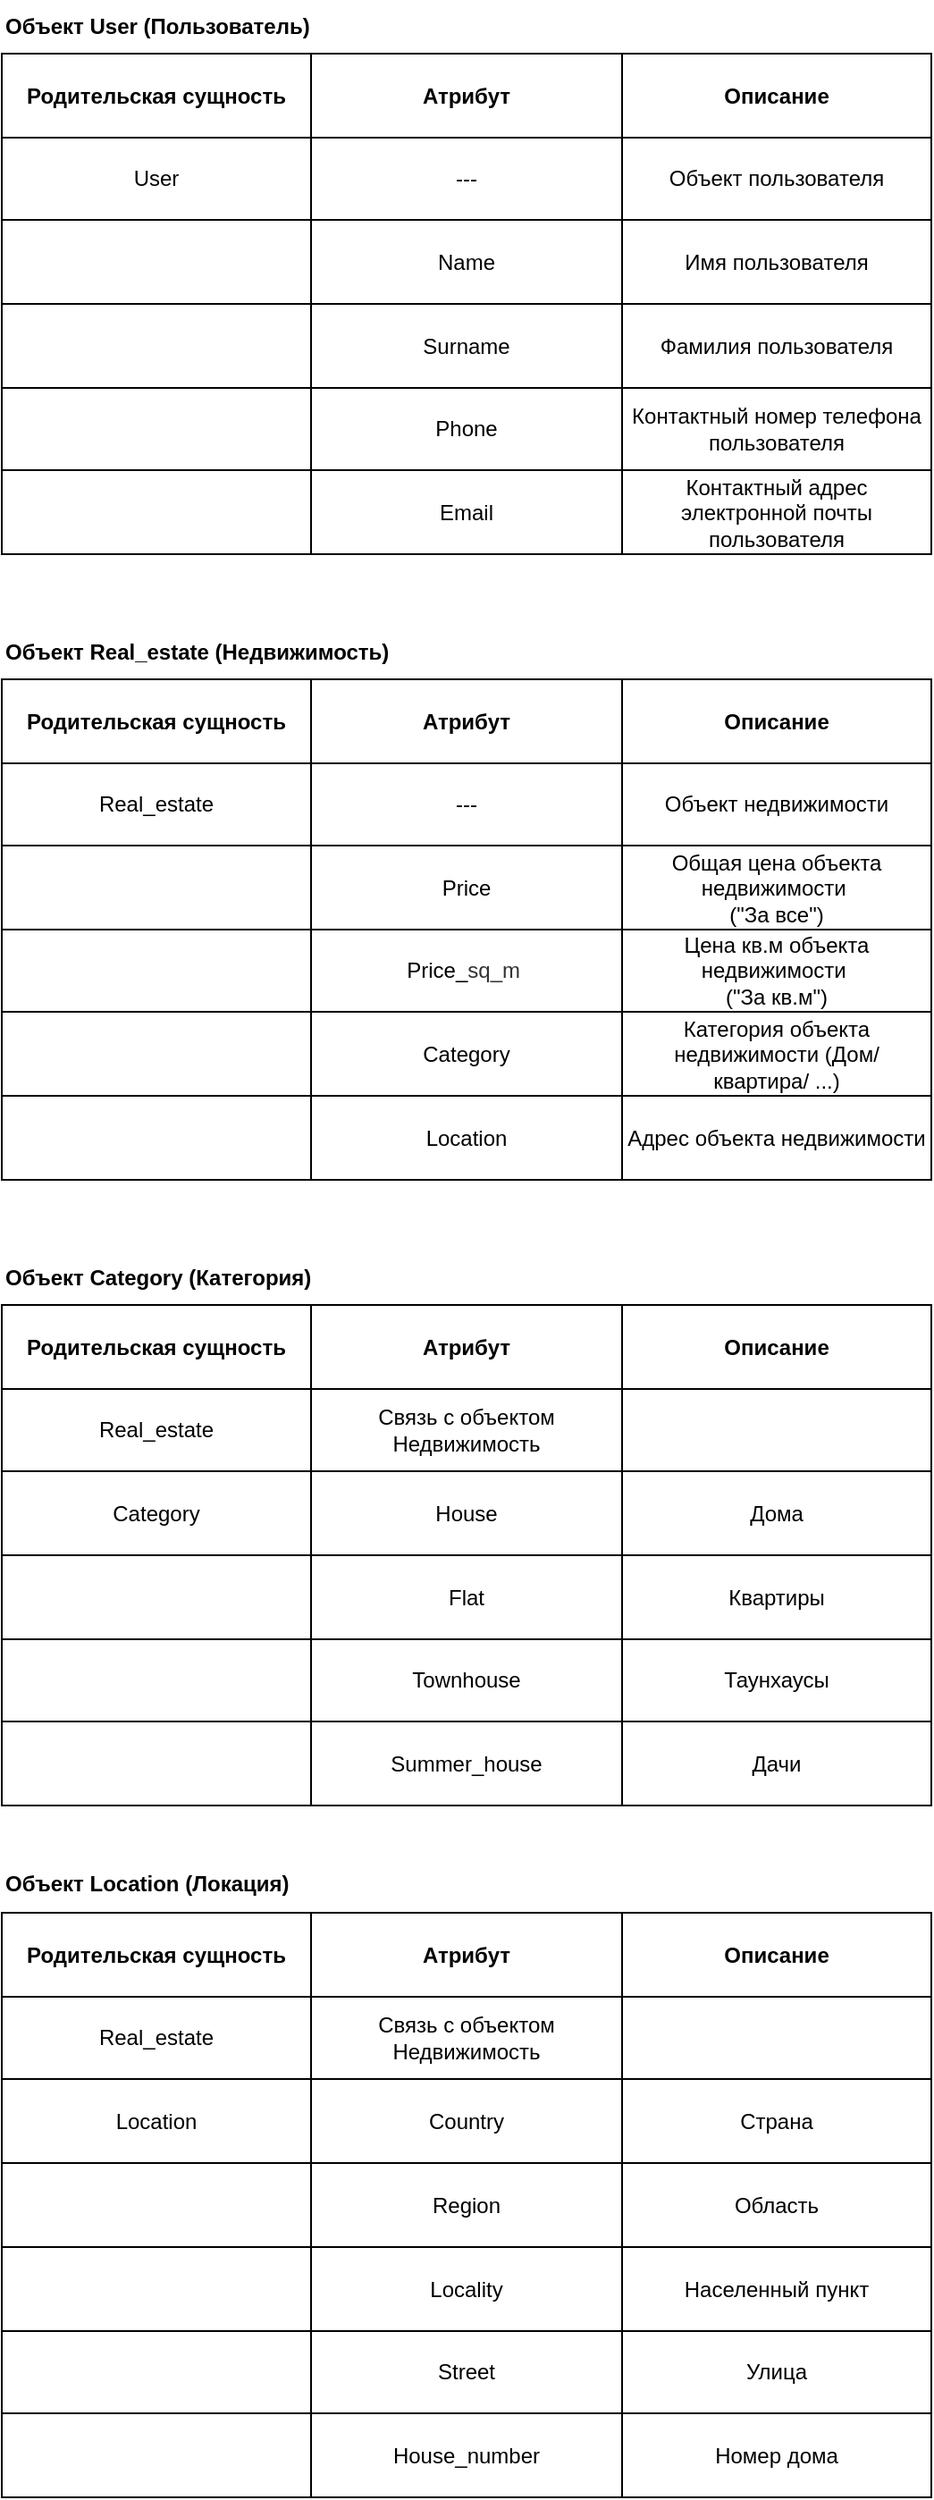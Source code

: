 <mxfile version="24.7.17">
  <diagram name="Страница — 1" id="6dKcLjjxsjvN5Ayz9n6f">
    <mxGraphModel dx="1036" dy="614" grid="1" gridSize="10" guides="1" tooltips="1" connect="1" arrows="1" fold="1" page="1" pageScale="1" pageWidth="827" pageHeight="1169" math="0" shadow="0">
      <root>
        <mxCell id="0" />
        <mxCell id="1" parent="0" />
        <mxCell id="OhsWGD3y-2vGc2H0MwbR-51" value="" style="childLayout=tableLayout;recursiveResize=0;shadow=0;fillColor=none;" parent="1" vertex="1">
          <mxGeometry x="160" y="690" width="520" height="140" as="geometry" />
        </mxCell>
        <mxCell id="OhsWGD3y-2vGc2H0MwbR-52" value="" style="shape=tableRow;horizontal=0;startSize=0;swimlaneHead=0;swimlaneBody=0;top=0;left=0;bottom=0;right=0;dropTarget=0;collapsible=0;recursiveResize=0;expand=0;fontStyle=0;fillColor=none;strokeColor=inherit;" parent="OhsWGD3y-2vGc2H0MwbR-51" vertex="1">
          <mxGeometry width="520" height="47" as="geometry" />
        </mxCell>
        <mxCell id="OhsWGD3y-2vGc2H0MwbR-53" value="&lt;b&gt;Родительская сущность&lt;/b&gt;" style="connectable=0;recursiveResize=0;strokeColor=inherit;fillColor=none;align=center;whiteSpace=wrap;html=1;" parent="OhsWGD3y-2vGc2H0MwbR-52" vertex="1">
          <mxGeometry width="173" height="47" as="geometry">
            <mxRectangle width="173" height="47" as="alternateBounds" />
          </mxGeometry>
        </mxCell>
        <mxCell id="OhsWGD3y-2vGc2H0MwbR-54" value="&lt;b&gt;Атрибут&lt;/b&gt;" style="connectable=0;recursiveResize=0;strokeColor=inherit;fillColor=none;align=center;whiteSpace=wrap;html=1;" parent="OhsWGD3y-2vGc2H0MwbR-52" vertex="1">
          <mxGeometry x="173" width="174" height="47" as="geometry">
            <mxRectangle width="174" height="47" as="alternateBounds" />
          </mxGeometry>
        </mxCell>
        <mxCell id="OhsWGD3y-2vGc2H0MwbR-55" value="&lt;b&gt;Описание&lt;/b&gt;" style="connectable=0;recursiveResize=0;strokeColor=inherit;fillColor=none;align=center;whiteSpace=wrap;html=1;" parent="OhsWGD3y-2vGc2H0MwbR-52" vertex="1">
          <mxGeometry x="347" width="173" height="47" as="geometry">
            <mxRectangle width="173" height="47" as="alternateBounds" />
          </mxGeometry>
        </mxCell>
        <mxCell id="OhsWGD3y-2vGc2H0MwbR-56" style="shape=tableRow;horizontal=0;startSize=0;swimlaneHead=0;swimlaneBody=0;top=0;left=0;bottom=0;right=0;dropTarget=0;collapsible=0;recursiveResize=0;expand=0;fontStyle=0;fillColor=none;strokeColor=inherit;" parent="OhsWGD3y-2vGc2H0MwbR-51" vertex="1">
          <mxGeometry y="47" width="520" height="46" as="geometry" />
        </mxCell>
        <mxCell id="OhsWGD3y-2vGc2H0MwbR-57" value="User" style="connectable=0;recursiveResize=0;strokeColor=inherit;fillColor=none;align=center;whiteSpace=wrap;html=1;" parent="OhsWGD3y-2vGc2H0MwbR-56" vertex="1">
          <mxGeometry width="173" height="46" as="geometry">
            <mxRectangle width="173" height="46" as="alternateBounds" />
          </mxGeometry>
        </mxCell>
        <mxCell id="OhsWGD3y-2vGc2H0MwbR-58" value="---" style="connectable=0;recursiveResize=0;strokeColor=inherit;fillColor=none;align=center;whiteSpace=wrap;html=1;" parent="OhsWGD3y-2vGc2H0MwbR-56" vertex="1">
          <mxGeometry x="173" width="174" height="46" as="geometry">
            <mxRectangle width="174" height="46" as="alternateBounds" />
          </mxGeometry>
        </mxCell>
        <mxCell id="OhsWGD3y-2vGc2H0MwbR-59" value="Объект пользователя" style="connectable=0;recursiveResize=0;strokeColor=inherit;fillColor=none;align=center;whiteSpace=wrap;html=1;" parent="OhsWGD3y-2vGc2H0MwbR-56" vertex="1">
          <mxGeometry x="347" width="173" height="46" as="geometry">
            <mxRectangle width="173" height="46" as="alternateBounds" />
          </mxGeometry>
        </mxCell>
        <mxCell id="OhsWGD3y-2vGc2H0MwbR-60" style="shape=tableRow;horizontal=0;startSize=0;swimlaneHead=0;swimlaneBody=0;top=0;left=0;bottom=0;right=0;dropTarget=0;collapsible=0;recursiveResize=0;expand=0;fontStyle=0;fillColor=none;strokeColor=inherit;" parent="OhsWGD3y-2vGc2H0MwbR-51" vertex="1">
          <mxGeometry y="93" width="520" height="47" as="geometry" />
        </mxCell>
        <mxCell id="OhsWGD3y-2vGc2H0MwbR-61" value="" style="connectable=0;recursiveResize=0;strokeColor=inherit;fillColor=none;align=center;whiteSpace=wrap;html=1;" parent="OhsWGD3y-2vGc2H0MwbR-60" vertex="1">
          <mxGeometry width="173" height="47" as="geometry">
            <mxRectangle width="173" height="47" as="alternateBounds" />
          </mxGeometry>
        </mxCell>
        <mxCell id="OhsWGD3y-2vGc2H0MwbR-62" value="Name" style="connectable=0;recursiveResize=0;strokeColor=inherit;fillColor=none;align=center;whiteSpace=wrap;html=1;" parent="OhsWGD3y-2vGc2H0MwbR-60" vertex="1">
          <mxGeometry x="173" width="174" height="47" as="geometry">
            <mxRectangle width="174" height="47" as="alternateBounds" />
          </mxGeometry>
        </mxCell>
        <mxCell id="OhsWGD3y-2vGc2H0MwbR-63" value="Имя пользователя" style="connectable=0;recursiveResize=0;strokeColor=inherit;fillColor=none;align=center;whiteSpace=wrap;html=1;" parent="OhsWGD3y-2vGc2H0MwbR-60" vertex="1">
          <mxGeometry x="347" width="173" height="47" as="geometry">
            <mxRectangle width="173" height="47" as="alternateBounds" />
          </mxGeometry>
        </mxCell>
        <mxCell id="OhsWGD3y-2vGc2H0MwbR-64" value="Объект User (Пользователь)" style="text;html=1;align=left;verticalAlign=middle;resizable=0;points=[];autosize=1;strokeColor=none;fillColor=none;fontStyle=1" parent="1" vertex="1">
          <mxGeometry x="160" y="660" width="180" height="30" as="geometry" />
        </mxCell>
        <mxCell id="OhsWGD3y-2vGc2H0MwbR-65" value="" style="childLayout=tableLayout;recursiveResize=0;shadow=0;fillColor=none;" parent="1" vertex="1">
          <mxGeometry x="160" y="830" width="520" height="140" as="geometry" />
        </mxCell>
        <mxCell id="OhsWGD3y-2vGc2H0MwbR-66" value="" style="shape=tableRow;horizontal=0;startSize=0;swimlaneHead=0;swimlaneBody=0;top=0;left=0;bottom=0;right=0;dropTarget=0;collapsible=0;recursiveResize=0;expand=0;fontStyle=0;fillColor=none;strokeColor=inherit;" parent="OhsWGD3y-2vGc2H0MwbR-65" vertex="1">
          <mxGeometry width="520" height="47" as="geometry" />
        </mxCell>
        <mxCell id="OhsWGD3y-2vGc2H0MwbR-67" value="" style="connectable=0;recursiveResize=0;strokeColor=inherit;fillColor=none;align=center;whiteSpace=wrap;html=1;" parent="OhsWGD3y-2vGc2H0MwbR-66" vertex="1">
          <mxGeometry width="173" height="47" as="geometry">
            <mxRectangle width="173" height="47" as="alternateBounds" />
          </mxGeometry>
        </mxCell>
        <mxCell id="OhsWGD3y-2vGc2H0MwbR-68" value="Surname" style="connectable=0;recursiveResize=0;strokeColor=inherit;fillColor=none;align=center;whiteSpace=wrap;html=1;" parent="OhsWGD3y-2vGc2H0MwbR-66" vertex="1">
          <mxGeometry x="173" width="174" height="47" as="geometry">
            <mxRectangle width="174" height="47" as="alternateBounds" />
          </mxGeometry>
        </mxCell>
        <mxCell id="OhsWGD3y-2vGc2H0MwbR-69" value="Фамилия пользователя" style="connectable=0;recursiveResize=0;strokeColor=inherit;fillColor=none;align=center;whiteSpace=wrap;html=1;" parent="OhsWGD3y-2vGc2H0MwbR-66" vertex="1">
          <mxGeometry x="347" width="173" height="47" as="geometry">
            <mxRectangle width="173" height="47" as="alternateBounds" />
          </mxGeometry>
        </mxCell>
        <mxCell id="OhsWGD3y-2vGc2H0MwbR-70" style="shape=tableRow;horizontal=0;startSize=0;swimlaneHead=0;swimlaneBody=0;top=0;left=0;bottom=0;right=0;dropTarget=0;collapsible=0;recursiveResize=0;expand=0;fontStyle=0;fillColor=none;strokeColor=inherit;" parent="OhsWGD3y-2vGc2H0MwbR-65" vertex="1">
          <mxGeometry y="47" width="520" height="46" as="geometry" />
        </mxCell>
        <mxCell id="OhsWGD3y-2vGc2H0MwbR-71" value="" style="connectable=0;recursiveResize=0;strokeColor=inherit;fillColor=none;align=center;whiteSpace=wrap;html=1;" parent="OhsWGD3y-2vGc2H0MwbR-70" vertex="1">
          <mxGeometry width="173" height="46" as="geometry">
            <mxRectangle width="173" height="46" as="alternateBounds" />
          </mxGeometry>
        </mxCell>
        <mxCell id="OhsWGD3y-2vGc2H0MwbR-72" value="Phone" style="connectable=0;recursiveResize=0;strokeColor=inherit;fillColor=none;align=center;whiteSpace=wrap;html=1;" parent="OhsWGD3y-2vGc2H0MwbR-70" vertex="1">
          <mxGeometry x="173" width="174" height="46" as="geometry">
            <mxRectangle width="174" height="46" as="alternateBounds" />
          </mxGeometry>
        </mxCell>
        <mxCell id="OhsWGD3y-2vGc2H0MwbR-73" value="Контактный номер телефона пользователя" style="connectable=0;recursiveResize=0;strokeColor=inherit;fillColor=none;align=center;whiteSpace=wrap;html=1;" parent="OhsWGD3y-2vGc2H0MwbR-70" vertex="1">
          <mxGeometry x="347" width="173" height="46" as="geometry">
            <mxRectangle width="173" height="46" as="alternateBounds" />
          </mxGeometry>
        </mxCell>
        <mxCell id="OhsWGD3y-2vGc2H0MwbR-74" style="shape=tableRow;horizontal=0;startSize=0;swimlaneHead=0;swimlaneBody=0;top=0;left=0;bottom=0;right=0;dropTarget=0;collapsible=0;recursiveResize=0;expand=0;fontStyle=0;fillColor=none;strokeColor=inherit;" parent="OhsWGD3y-2vGc2H0MwbR-65" vertex="1">
          <mxGeometry y="93" width="520" height="47" as="geometry" />
        </mxCell>
        <mxCell id="OhsWGD3y-2vGc2H0MwbR-75" value="" style="connectable=0;recursiveResize=0;strokeColor=inherit;fillColor=none;align=center;whiteSpace=wrap;html=1;" parent="OhsWGD3y-2vGc2H0MwbR-74" vertex="1">
          <mxGeometry width="173" height="47" as="geometry">
            <mxRectangle width="173" height="47" as="alternateBounds" />
          </mxGeometry>
        </mxCell>
        <mxCell id="OhsWGD3y-2vGc2H0MwbR-76" value="Email" style="connectable=0;recursiveResize=0;strokeColor=inherit;fillColor=none;align=center;whiteSpace=wrap;html=1;" parent="OhsWGD3y-2vGc2H0MwbR-74" vertex="1">
          <mxGeometry x="173" width="174" height="47" as="geometry">
            <mxRectangle width="174" height="47" as="alternateBounds" />
          </mxGeometry>
        </mxCell>
        <mxCell id="OhsWGD3y-2vGc2H0MwbR-77" value="Контактный адрес электронной почты пользователя" style="connectable=0;recursiveResize=0;strokeColor=inherit;fillColor=none;align=center;whiteSpace=wrap;html=1;" parent="OhsWGD3y-2vGc2H0MwbR-74" vertex="1">
          <mxGeometry x="347" width="173" height="47" as="geometry">
            <mxRectangle width="173" height="47" as="alternateBounds" />
          </mxGeometry>
        </mxCell>
        <mxCell id="-_8xSM2bTVe2GGrsesYv-1" value="" style="childLayout=tableLayout;recursiveResize=0;shadow=0;fillColor=none;" parent="1" vertex="1">
          <mxGeometry x="160" y="1040" width="520" height="93" as="geometry" />
        </mxCell>
        <mxCell id="-_8xSM2bTVe2GGrsesYv-2" value="" style="shape=tableRow;horizontal=0;startSize=0;swimlaneHead=0;swimlaneBody=0;top=0;left=0;bottom=0;right=0;dropTarget=0;collapsible=0;recursiveResize=0;expand=0;fontStyle=0;fillColor=none;strokeColor=inherit;" parent="-_8xSM2bTVe2GGrsesYv-1" vertex="1">
          <mxGeometry width="520" height="47" as="geometry" />
        </mxCell>
        <mxCell id="-_8xSM2bTVe2GGrsesYv-3" value="&lt;b&gt;Родительская сущность&lt;/b&gt;" style="connectable=0;recursiveResize=0;strokeColor=inherit;fillColor=none;align=center;whiteSpace=wrap;html=1;" parent="-_8xSM2bTVe2GGrsesYv-2" vertex="1">
          <mxGeometry width="173" height="47" as="geometry">
            <mxRectangle width="173" height="47" as="alternateBounds" />
          </mxGeometry>
        </mxCell>
        <mxCell id="-_8xSM2bTVe2GGrsesYv-4" value="&lt;b&gt;Атрибут&lt;/b&gt;" style="connectable=0;recursiveResize=0;strokeColor=inherit;fillColor=none;align=center;whiteSpace=wrap;html=1;" parent="-_8xSM2bTVe2GGrsesYv-2" vertex="1">
          <mxGeometry x="173" width="174" height="47" as="geometry">
            <mxRectangle width="174" height="47" as="alternateBounds" />
          </mxGeometry>
        </mxCell>
        <mxCell id="-_8xSM2bTVe2GGrsesYv-5" value="&lt;b&gt;Описание&lt;/b&gt;" style="connectable=0;recursiveResize=0;strokeColor=inherit;fillColor=none;align=center;whiteSpace=wrap;html=1;" parent="-_8xSM2bTVe2GGrsesYv-2" vertex="1">
          <mxGeometry x="347" width="173" height="47" as="geometry">
            <mxRectangle width="173" height="47" as="alternateBounds" />
          </mxGeometry>
        </mxCell>
        <mxCell id="-_8xSM2bTVe2GGrsesYv-6" style="shape=tableRow;horizontal=0;startSize=0;swimlaneHead=0;swimlaneBody=0;top=0;left=0;bottom=0;right=0;dropTarget=0;collapsible=0;recursiveResize=0;expand=0;fontStyle=0;fillColor=none;strokeColor=inherit;" parent="-_8xSM2bTVe2GGrsesYv-1" vertex="1">
          <mxGeometry y="47" width="520" height="46" as="geometry" />
        </mxCell>
        <mxCell id="-_8xSM2bTVe2GGrsesYv-7" value="Real_estate" style="connectable=0;recursiveResize=0;strokeColor=inherit;fillColor=none;align=center;whiteSpace=wrap;html=1;" parent="-_8xSM2bTVe2GGrsesYv-6" vertex="1">
          <mxGeometry width="173" height="46" as="geometry">
            <mxRectangle width="173" height="46" as="alternateBounds" />
          </mxGeometry>
        </mxCell>
        <mxCell id="-_8xSM2bTVe2GGrsesYv-8" value="---" style="connectable=0;recursiveResize=0;strokeColor=inherit;fillColor=none;align=center;whiteSpace=wrap;html=1;" parent="-_8xSM2bTVe2GGrsesYv-6" vertex="1">
          <mxGeometry x="173" width="174" height="46" as="geometry">
            <mxRectangle width="174" height="46" as="alternateBounds" />
          </mxGeometry>
        </mxCell>
        <mxCell id="-_8xSM2bTVe2GGrsesYv-9" value="Объект недвижимости" style="connectable=0;recursiveResize=0;strokeColor=inherit;fillColor=none;align=center;whiteSpace=wrap;html=1;" parent="-_8xSM2bTVe2GGrsesYv-6" vertex="1">
          <mxGeometry x="347" width="173" height="46" as="geometry">
            <mxRectangle width="173" height="46" as="alternateBounds" />
          </mxGeometry>
        </mxCell>
        <mxCell id="-_8xSM2bTVe2GGrsesYv-14" value="Объект Real_estate (Недвижимость)" style="text;html=1;align=left;verticalAlign=middle;resizable=0;points=[];autosize=1;strokeColor=none;fillColor=none;fontStyle=1" parent="1" vertex="1">
          <mxGeometry x="160" y="1010" width="230" height="30" as="geometry" />
        </mxCell>
        <mxCell id="-_8xSM2bTVe2GGrsesYv-15" value="" style="childLayout=tableLayout;recursiveResize=0;shadow=0;fillColor=none;" parent="1" vertex="1">
          <mxGeometry x="160" y="1133" width="520" height="93" as="geometry" />
        </mxCell>
        <mxCell id="-_8xSM2bTVe2GGrsesYv-16" value="" style="shape=tableRow;horizontal=0;startSize=0;swimlaneHead=0;swimlaneBody=0;top=0;left=0;bottom=0;right=0;dropTarget=0;collapsible=0;recursiveResize=0;expand=0;fontStyle=0;fillColor=none;strokeColor=inherit;" parent="-_8xSM2bTVe2GGrsesYv-15" vertex="1">
          <mxGeometry width="520" height="47" as="geometry" />
        </mxCell>
        <mxCell id="-_8xSM2bTVe2GGrsesYv-17" value="" style="connectable=0;recursiveResize=0;strokeColor=inherit;fillColor=none;align=center;whiteSpace=wrap;html=1;" parent="-_8xSM2bTVe2GGrsesYv-16" vertex="1">
          <mxGeometry width="173" height="47" as="geometry">
            <mxRectangle width="173" height="47" as="alternateBounds" />
          </mxGeometry>
        </mxCell>
        <mxCell id="-_8xSM2bTVe2GGrsesYv-18" value="Price" style="connectable=0;recursiveResize=0;strokeColor=inherit;fillColor=none;align=center;whiteSpace=wrap;html=1;" parent="-_8xSM2bTVe2GGrsesYv-16" vertex="1">
          <mxGeometry x="173" width="174" height="47" as="geometry">
            <mxRectangle width="174" height="47" as="alternateBounds" />
          </mxGeometry>
        </mxCell>
        <mxCell id="-_8xSM2bTVe2GGrsesYv-19" value="Общая цена объекта недвижимости&amp;nbsp;&lt;div&gt;(&quot;За все&quot;)&lt;/div&gt;" style="connectable=0;recursiveResize=0;strokeColor=inherit;fillColor=none;align=center;whiteSpace=wrap;html=1;" parent="-_8xSM2bTVe2GGrsesYv-16" vertex="1">
          <mxGeometry x="347" width="173" height="47" as="geometry">
            <mxRectangle width="173" height="47" as="alternateBounds" />
          </mxGeometry>
        </mxCell>
        <mxCell id="-_8xSM2bTVe2GGrsesYv-20" style="shape=tableRow;horizontal=0;startSize=0;swimlaneHead=0;swimlaneBody=0;top=0;left=0;bottom=0;right=0;dropTarget=0;collapsible=0;recursiveResize=0;expand=0;fontStyle=0;fillColor=none;strokeColor=inherit;" parent="-_8xSM2bTVe2GGrsesYv-15" vertex="1">
          <mxGeometry y="47" width="520" height="46" as="geometry" />
        </mxCell>
        <mxCell id="-_8xSM2bTVe2GGrsesYv-21" value="" style="connectable=0;recursiveResize=0;strokeColor=inherit;fillColor=none;align=center;whiteSpace=wrap;html=1;" parent="-_8xSM2bTVe2GGrsesYv-20" vertex="1">
          <mxGeometry width="173" height="46" as="geometry">
            <mxRectangle width="173" height="46" as="alternateBounds" />
          </mxGeometry>
        </mxCell>
        <mxCell id="-_8xSM2bTVe2GGrsesYv-22" value="&lt;div style=&quot;text-align: start;&quot;&gt;&lt;span style=&quot;background-color: initial;&quot;&gt;Price_&lt;/span&gt;&lt;font color=&quot;#333333&quot;&gt;&lt;span style=&quot;background-color: rgb(255, 255, 255);&quot;&gt;sq_m&lt;/span&gt;&lt;/font&gt;&lt;span style=&quot;background-color: initial;&quot;&gt;&amp;nbsp;&lt;/span&gt;&lt;/div&gt;" style="connectable=0;recursiveResize=0;strokeColor=inherit;fillColor=none;align=center;whiteSpace=wrap;html=1;" parent="-_8xSM2bTVe2GGrsesYv-20" vertex="1">
          <mxGeometry x="173" width="174" height="46" as="geometry">
            <mxRectangle width="174" height="46" as="alternateBounds" />
          </mxGeometry>
        </mxCell>
        <mxCell id="-_8xSM2bTVe2GGrsesYv-23" value="Цена кв.м объекта недвижимости&amp;nbsp;&lt;div&gt;(&quot;За кв.м&quot;)&lt;/div&gt;" style="connectable=0;recursiveResize=0;strokeColor=inherit;fillColor=none;align=center;whiteSpace=wrap;html=1;" parent="-_8xSM2bTVe2GGrsesYv-20" vertex="1">
          <mxGeometry x="347" width="173" height="46" as="geometry">
            <mxRectangle width="173" height="46" as="alternateBounds" />
          </mxGeometry>
        </mxCell>
        <mxCell id="-_8xSM2bTVe2GGrsesYv-41" value="Объект&amp;nbsp;&lt;span style=&quot;text-align: center; text-wrap: wrap;&quot;&gt;Category&lt;/span&gt;&amp;nbsp;(Категория)" style="text;html=1;align=left;verticalAlign=middle;resizable=0;points=[];autosize=1;strokeColor=none;fillColor=none;fontStyle=1" parent="1" vertex="1">
          <mxGeometry x="160" y="1360" width="180" height="30" as="geometry" />
        </mxCell>
        <mxCell id="-_8xSM2bTVe2GGrsesYv-28" value="" style="childLayout=tableLayout;recursiveResize=0;shadow=0;fillColor=none;" parent="1" vertex="1">
          <mxGeometry x="160" y="1390" width="520" height="140" as="geometry" />
        </mxCell>
        <mxCell id="-_8xSM2bTVe2GGrsesYv-29" value="" style="shape=tableRow;horizontal=0;startSize=0;swimlaneHead=0;swimlaneBody=0;top=0;left=0;bottom=0;right=0;dropTarget=0;collapsible=0;recursiveResize=0;expand=0;fontStyle=0;fillColor=none;strokeColor=inherit;" parent="-_8xSM2bTVe2GGrsesYv-28" vertex="1">
          <mxGeometry width="520" height="47" as="geometry" />
        </mxCell>
        <mxCell id="-_8xSM2bTVe2GGrsesYv-30" value="&lt;b&gt;Родительская сущность&lt;/b&gt;" style="connectable=0;recursiveResize=0;strokeColor=inherit;fillColor=none;align=center;whiteSpace=wrap;html=1;" parent="-_8xSM2bTVe2GGrsesYv-29" vertex="1">
          <mxGeometry width="173" height="47" as="geometry">
            <mxRectangle width="173" height="47" as="alternateBounds" />
          </mxGeometry>
        </mxCell>
        <mxCell id="-_8xSM2bTVe2GGrsesYv-31" value="&lt;b&gt;Атрибут&lt;/b&gt;" style="connectable=0;recursiveResize=0;strokeColor=inherit;fillColor=none;align=center;whiteSpace=wrap;html=1;" parent="-_8xSM2bTVe2GGrsesYv-29" vertex="1">
          <mxGeometry x="173" width="174" height="47" as="geometry">
            <mxRectangle width="174" height="47" as="alternateBounds" />
          </mxGeometry>
        </mxCell>
        <mxCell id="-_8xSM2bTVe2GGrsesYv-32" value="&lt;b&gt;Описание&lt;/b&gt;" style="connectable=0;recursiveResize=0;strokeColor=inherit;fillColor=none;align=center;whiteSpace=wrap;html=1;" parent="-_8xSM2bTVe2GGrsesYv-29" vertex="1">
          <mxGeometry x="347" width="173" height="47" as="geometry">
            <mxRectangle width="173" height="47" as="alternateBounds" />
          </mxGeometry>
        </mxCell>
        <mxCell id="-_8xSM2bTVe2GGrsesYv-33" style="shape=tableRow;horizontal=0;startSize=0;swimlaneHead=0;swimlaneBody=0;top=0;left=0;bottom=0;right=0;dropTarget=0;collapsible=0;recursiveResize=0;expand=0;fontStyle=0;fillColor=none;strokeColor=inherit;" parent="-_8xSM2bTVe2GGrsesYv-28" vertex="1">
          <mxGeometry y="47" width="520" height="46" as="geometry" />
        </mxCell>
        <mxCell id="-_8xSM2bTVe2GGrsesYv-34" value="Real_estate" style="connectable=0;recursiveResize=0;strokeColor=inherit;fillColor=none;align=center;whiteSpace=wrap;html=1;" parent="-_8xSM2bTVe2GGrsesYv-33" vertex="1">
          <mxGeometry width="173" height="46" as="geometry">
            <mxRectangle width="173" height="46" as="alternateBounds" />
          </mxGeometry>
        </mxCell>
        <mxCell id="-_8xSM2bTVe2GGrsesYv-35" value="Связь с объектом Недвижимость" style="connectable=0;recursiveResize=0;strokeColor=inherit;fillColor=none;align=center;whiteSpace=wrap;html=1;" parent="-_8xSM2bTVe2GGrsesYv-33" vertex="1">
          <mxGeometry x="173" width="174" height="46" as="geometry">
            <mxRectangle width="174" height="46" as="alternateBounds" />
          </mxGeometry>
        </mxCell>
        <mxCell id="-_8xSM2bTVe2GGrsesYv-36" value="" style="connectable=0;recursiveResize=0;strokeColor=inherit;fillColor=none;align=center;whiteSpace=wrap;html=1;" parent="-_8xSM2bTVe2GGrsesYv-33" vertex="1">
          <mxGeometry x="347" width="173" height="46" as="geometry">
            <mxRectangle width="173" height="46" as="alternateBounds" />
          </mxGeometry>
        </mxCell>
        <mxCell id="-_8xSM2bTVe2GGrsesYv-37" style="shape=tableRow;horizontal=0;startSize=0;swimlaneHead=0;swimlaneBody=0;top=0;left=0;bottom=0;right=0;dropTarget=0;collapsible=0;recursiveResize=0;expand=0;fontStyle=0;fillColor=none;strokeColor=inherit;" parent="-_8xSM2bTVe2GGrsesYv-28" vertex="1">
          <mxGeometry y="93" width="520" height="47" as="geometry" />
        </mxCell>
        <mxCell id="-_8xSM2bTVe2GGrsesYv-38" value="Category" style="connectable=0;recursiveResize=0;strokeColor=inherit;fillColor=none;align=center;whiteSpace=wrap;html=1;" parent="-_8xSM2bTVe2GGrsesYv-37" vertex="1">
          <mxGeometry width="173" height="47" as="geometry">
            <mxRectangle width="173" height="47" as="alternateBounds" />
          </mxGeometry>
        </mxCell>
        <mxCell id="-_8xSM2bTVe2GGrsesYv-39" value="House" style="connectable=0;recursiveResize=0;strokeColor=inherit;fillColor=none;align=center;whiteSpace=wrap;html=1;" parent="-_8xSM2bTVe2GGrsesYv-37" vertex="1">
          <mxGeometry x="173" width="174" height="47" as="geometry">
            <mxRectangle width="174" height="47" as="alternateBounds" />
          </mxGeometry>
        </mxCell>
        <mxCell id="-_8xSM2bTVe2GGrsesYv-40" value="Дома" style="connectable=0;recursiveResize=0;strokeColor=inherit;fillColor=none;align=center;whiteSpace=wrap;html=1;" parent="-_8xSM2bTVe2GGrsesYv-37" vertex="1">
          <mxGeometry x="347" width="173" height="47" as="geometry">
            <mxRectangle width="173" height="47" as="alternateBounds" />
          </mxGeometry>
        </mxCell>
        <mxCell id="l0QcBsjx6Cfjp8KnzXEa-27" value="" style="childLayout=tableLayout;recursiveResize=0;shadow=0;fillColor=none;" parent="1" vertex="1">
          <mxGeometry x="160" y="1530" width="520" height="140" as="geometry" />
        </mxCell>
        <mxCell id="l0QcBsjx6Cfjp8KnzXEa-28" value="" style="shape=tableRow;horizontal=0;startSize=0;swimlaneHead=0;swimlaneBody=0;top=0;left=0;bottom=0;right=0;dropTarget=0;collapsible=0;recursiveResize=0;expand=0;fontStyle=0;fillColor=none;strokeColor=inherit;" parent="l0QcBsjx6Cfjp8KnzXEa-27" vertex="1">
          <mxGeometry width="520" height="47" as="geometry" />
        </mxCell>
        <mxCell id="l0QcBsjx6Cfjp8KnzXEa-29" value="" style="connectable=0;recursiveResize=0;strokeColor=inherit;fillColor=none;align=center;whiteSpace=wrap;html=1;" parent="l0QcBsjx6Cfjp8KnzXEa-28" vertex="1">
          <mxGeometry width="173" height="47" as="geometry">
            <mxRectangle width="173" height="47" as="alternateBounds" />
          </mxGeometry>
        </mxCell>
        <mxCell id="l0QcBsjx6Cfjp8KnzXEa-30" value="Flat" style="connectable=0;recursiveResize=0;strokeColor=inherit;fillColor=none;align=center;whiteSpace=wrap;html=1;" parent="l0QcBsjx6Cfjp8KnzXEa-28" vertex="1">
          <mxGeometry x="173" width="174" height="47" as="geometry">
            <mxRectangle width="174" height="47" as="alternateBounds" />
          </mxGeometry>
        </mxCell>
        <mxCell id="l0QcBsjx6Cfjp8KnzXEa-31" value="Квартиры" style="connectable=0;recursiveResize=0;strokeColor=inherit;fillColor=none;align=center;whiteSpace=wrap;html=1;" parent="l0QcBsjx6Cfjp8KnzXEa-28" vertex="1">
          <mxGeometry x="347" width="173" height="47" as="geometry">
            <mxRectangle width="173" height="47" as="alternateBounds" />
          </mxGeometry>
        </mxCell>
        <mxCell id="l0QcBsjx6Cfjp8KnzXEa-32" style="shape=tableRow;horizontal=0;startSize=0;swimlaneHead=0;swimlaneBody=0;top=0;left=0;bottom=0;right=0;dropTarget=0;collapsible=0;recursiveResize=0;expand=0;fontStyle=0;fillColor=none;strokeColor=inherit;" parent="l0QcBsjx6Cfjp8KnzXEa-27" vertex="1">
          <mxGeometry y="47" width="520" height="46" as="geometry" />
        </mxCell>
        <mxCell id="l0QcBsjx6Cfjp8KnzXEa-33" value="" style="connectable=0;recursiveResize=0;strokeColor=inherit;fillColor=none;align=center;whiteSpace=wrap;html=1;" parent="l0QcBsjx6Cfjp8KnzXEa-32" vertex="1">
          <mxGeometry width="173" height="46" as="geometry">
            <mxRectangle width="173" height="46" as="alternateBounds" />
          </mxGeometry>
        </mxCell>
        <mxCell id="l0QcBsjx6Cfjp8KnzXEa-34" value="Townhouse" style="connectable=0;recursiveResize=0;strokeColor=inherit;fillColor=none;align=center;whiteSpace=wrap;html=1;" parent="l0QcBsjx6Cfjp8KnzXEa-32" vertex="1">
          <mxGeometry x="173" width="174" height="46" as="geometry">
            <mxRectangle width="174" height="46" as="alternateBounds" />
          </mxGeometry>
        </mxCell>
        <mxCell id="l0QcBsjx6Cfjp8KnzXEa-35" value="Таунхаусы" style="connectable=0;recursiveResize=0;strokeColor=inherit;fillColor=none;align=center;whiteSpace=wrap;html=1;" parent="l0QcBsjx6Cfjp8KnzXEa-32" vertex="1">
          <mxGeometry x="347" width="173" height="46" as="geometry">
            <mxRectangle width="173" height="46" as="alternateBounds" />
          </mxGeometry>
        </mxCell>
        <mxCell id="l0QcBsjx6Cfjp8KnzXEa-36" style="shape=tableRow;horizontal=0;startSize=0;swimlaneHead=0;swimlaneBody=0;top=0;left=0;bottom=0;right=0;dropTarget=0;collapsible=0;recursiveResize=0;expand=0;fontStyle=0;fillColor=none;strokeColor=inherit;" parent="l0QcBsjx6Cfjp8KnzXEa-27" vertex="1">
          <mxGeometry y="93" width="520" height="47" as="geometry" />
        </mxCell>
        <mxCell id="l0QcBsjx6Cfjp8KnzXEa-37" value="" style="connectable=0;recursiveResize=0;strokeColor=inherit;fillColor=none;align=center;whiteSpace=wrap;html=1;" parent="l0QcBsjx6Cfjp8KnzXEa-36" vertex="1">
          <mxGeometry width="173" height="47" as="geometry">
            <mxRectangle width="173" height="47" as="alternateBounds" />
          </mxGeometry>
        </mxCell>
        <mxCell id="l0QcBsjx6Cfjp8KnzXEa-38" value="&lt;div style=&quot;text-align: start;&quot;&gt;&lt;span style=&quot;background-color: initial;&quot;&gt;Summer_house&lt;/span&gt;&lt;/div&gt;" style="connectable=0;recursiveResize=0;strokeColor=inherit;fillColor=none;align=center;whiteSpace=wrap;html=1;" parent="l0QcBsjx6Cfjp8KnzXEa-36" vertex="1">
          <mxGeometry x="173" width="174" height="47" as="geometry">
            <mxRectangle width="174" height="47" as="alternateBounds" />
          </mxGeometry>
        </mxCell>
        <mxCell id="l0QcBsjx6Cfjp8KnzXEa-39" value="Дачи" style="connectable=0;recursiveResize=0;strokeColor=inherit;fillColor=none;align=center;whiteSpace=wrap;html=1;" parent="l0QcBsjx6Cfjp8KnzXEa-36" vertex="1">
          <mxGeometry x="347" width="173" height="47" as="geometry">
            <mxRectangle width="173" height="47" as="alternateBounds" />
          </mxGeometry>
        </mxCell>
        <mxCell id="l0QcBsjx6Cfjp8KnzXEa-1" value="" style="childLayout=tableLayout;recursiveResize=0;shadow=0;fillColor=none;" parent="1" vertex="1">
          <mxGeometry x="160" y="1226" width="520" height="94" as="geometry" />
        </mxCell>
        <mxCell id="l0QcBsjx6Cfjp8KnzXEa-2" value="" style="shape=tableRow;horizontal=0;startSize=0;swimlaneHead=0;swimlaneBody=0;top=0;left=0;bottom=0;right=0;dropTarget=0;collapsible=0;recursiveResize=0;expand=0;fontStyle=0;fillColor=none;strokeColor=inherit;" parent="l0QcBsjx6Cfjp8KnzXEa-1" vertex="1">
          <mxGeometry width="520" height="47" as="geometry" />
        </mxCell>
        <mxCell id="l0QcBsjx6Cfjp8KnzXEa-3" value="" style="connectable=0;recursiveResize=0;strokeColor=inherit;fillColor=none;align=center;whiteSpace=wrap;html=1;" parent="l0QcBsjx6Cfjp8KnzXEa-2" vertex="1">
          <mxGeometry width="173" height="47" as="geometry">
            <mxRectangle width="173" height="47" as="alternateBounds" />
          </mxGeometry>
        </mxCell>
        <mxCell id="l0QcBsjx6Cfjp8KnzXEa-4" value="Category" style="connectable=0;recursiveResize=0;strokeColor=inherit;fillColor=none;align=center;whiteSpace=wrap;html=1;" parent="l0QcBsjx6Cfjp8KnzXEa-2" vertex="1">
          <mxGeometry x="173" width="174" height="47" as="geometry">
            <mxRectangle width="174" height="47" as="alternateBounds" />
          </mxGeometry>
        </mxCell>
        <mxCell id="l0QcBsjx6Cfjp8KnzXEa-5" value="Категория объекта недвижимости (Дом/ квартира/ ...)" style="connectable=0;recursiveResize=0;strokeColor=inherit;fillColor=none;align=center;whiteSpace=wrap;html=1;" parent="l0QcBsjx6Cfjp8KnzXEa-2" vertex="1">
          <mxGeometry x="347" width="173" height="47" as="geometry">
            <mxRectangle width="173" height="47" as="alternateBounds" />
          </mxGeometry>
        </mxCell>
        <mxCell id="l0QcBsjx6Cfjp8KnzXEa-10" style="shape=tableRow;horizontal=0;startSize=0;swimlaneHead=0;swimlaneBody=0;top=0;left=0;bottom=0;right=0;dropTarget=0;collapsible=0;recursiveResize=0;expand=0;fontStyle=0;fillColor=none;strokeColor=inherit;" parent="l0QcBsjx6Cfjp8KnzXEa-1" vertex="1">
          <mxGeometry y="47" width="520" height="47" as="geometry" />
        </mxCell>
        <mxCell id="l0QcBsjx6Cfjp8KnzXEa-11" value="" style="connectable=0;recursiveResize=0;strokeColor=inherit;fillColor=none;align=center;whiteSpace=wrap;html=1;" parent="l0QcBsjx6Cfjp8KnzXEa-10" vertex="1">
          <mxGeometry width="173" height="47" as="geometry">
            <mxRectangle width="173" height="47" as="alternateBounds" />
          </mxGeometry>
        </mxCell>
        <mxCell id="l0QcBsjx6Cfjp8KnzXEa-12" value="Location" style="connectable=0;recursiveResize=0;strokeColor=inherit;fillColor=none;align=center;whiteSpace=wrap;html=1;" parent="l0QcBsjx6Cfjp8KnzXEa-10" vertex="1">
          <mxGeometry x="173" width="174" height="47" as="geometry">
            <mxRectangle width="174" height="47" as="alternateBounds" />
          </mxGeometry>
        </mxCell>
        <mxCell id="l0QcBsjx6Cfjp8KnzXEa-13" value="Адрес объекта недвижимости" style="connectable=0;recursiveResize=0;strokeColor=inherit;fillColor=none;align=center;whiteSpace=wrap;html=1;" parent="l0QcBsjx6Cfjp8KnzXEa-10" vertex="1">
          <mxGeometry x="347" width="173" height="47" as="geometry">
            <mxRectangle width="173" height="47" as="alternateBounds" />
          </mxGeometry>
        </mxCell>
        <mxCell id="l0QcBsjx6Cfjp8KnzXEa-94" style="shape=tableRow;horizontal=0;startSize=0;swimlaneHead=0;swimlaneBody=0;top=0;left=0;bottom=0;right=0;dropTarget=0;collapsible=0;recursiveResize=0;expand=0;fontStyle=0;fillColor=none;strokeColor=inherit;" parent="1" vertex="1">
          <mxGeometry x="160" y="1920" width="520" height="46" as="geometry" />
        </mxCell>
        <mxCell id="l0QcBsjx6Cfjp8KnzXEa-98" style="shape=tableRow;horizontal=0;startSize=0;swimlaneHead=0;swimlaneBody=0;top=0;left=0;bottom=0;right=0;dropTarget=0;collapsible=0;recursiveResize=0;expand=0;fontStyle=0;fillColor=none;strokeColor=inherit;" parent="1" vertex="1">
          <mxGeometry x="160" y="1960" width="520" height="57" as="geometry" />
        </mxCell>
        <mxCell id="6aFhZ4E6GZLZ5ZTFyYZK-1" value="&lt;div style=&quot;text-align: center;&quot;&gt;&lt;span style=&quot;text-wrap: nowrap; font-weight: 700;&quot;&gt;Объект &lt;/span&gt;&lt;span style=&quot;font-weight: 700;&quot;&gt;Location&lt;/span&gt;&lt;span style=&quot;text-wrap: nowrap; font-weight: 700;&quot;&gt;&amp;nbsp;(Локация)&lt;/span&gt;&lt;/div&gt;" style="text;whiteSpace=wrap;html=1;" vertex="1" parent="1">
          <mxGeometry x="160" y="1700" width="200" height="40" as="geometry" />
        </mxCell>
        <mxCell id="6aFhZ4E6GZLZ5ZTFyYZK-2" value="" style="childLayout=tableLayout;recursiveResize=0;shadow=0;fillColor=none;" vertex="1" parent="1">
          <mxGeometry x="160" y="1730" width="520" height="140" as="geometry" />
        </mxCell>
        <mxCell id="6aFhZ4E6GZLZ5ZTFyYZK-3" value="" style="shape=tableRow;horizontal=0;startSize=0;swimlaneHead=0;swimlaneBody=0;top=0;left=0;bottom=0;right=0;dropTarget=0;collapsible=0;recursiveResize=0;expand=0;fontStyle=0;fillColor=none;strokeColor=inherit;" vertex="1" parent="6aFhZ4E6GZLZ5ZTFyYZK-2">
          <mxGeometry width="520" height="47" as="geometry" />
        </mxCell>
        <mxCell id="6aFhZ4E6GZLZ5ZTFyYZK-4" value="&lt;b&gt;Родительская сущность&lt;/b&gt;" style="connectable=0;recursiveResize=0;strokeColor=inherit;fillColor=none;align=center;whiteSpace=wrap;html=1;" vertex="1" parent="6aFhZ4E6GZLZ5ZTFyYZK-3">
          <mxGeometry width="173" height="47" as="geometry">
            <mxRectangle width="173" height="47" as="alternateBounds" />
          </mxGeometry>
        </mxCell>
        <mxCell id="6aFhZ4E6GZLZ5ZTFyYZK-5" value="&lt;b&gt;Атрибут&lt;/b&gt;" style="connectable=0;recursiveResize=0;strokeColor=inherit;fillColor=none;align=center;whiteSpace=wrap;html=1;" vertex="1" parent="6aFhZ4E6GZLZ5ZTFyYZK-3">
          <mxGeometry x="173" width="174" height="47" as="geometry">
            <mxRectangle width="174" height="47" as="alternateBounds" />
          </mxGeometry>
        </mxCell>
        <mxCell id="6aFhZ4E6GZLZ5ZTFyYZK-6" value="&lt;b&gt;Описание&lt;/b&gt;" style="connectable=0;recursiveResize=0;strokeColor=inherit;fillColor=none;align=center;whiteSpace=wrap;html=1;" vertex="1" parent="6aFhZ4E6GZLZ5ZTFyYZK-3">
          <mxGeometry x="347" width="173" height="47" as="geometry">
            <mxRectangle width="173" height="47" as="alternateBounds" />
          </mxGeometry>
        </mxCell>
        <mxCell id="6aFhZ4E6GZLZ5ZTFyYZK-7" style="shape=tableRow;horizontal=0;startSize=0;swimlaneHead=0;swimlaneBody=0;top=0;left=0;bottom=0;right=0;dropTarget=0;collapsible=0;recursiveResize=0;expand=0;fontStyle=0;fillColor=none;strokeColor=inherit;" vertex="1" parent="6aFhZ4E6GZLZ5ZTFyYZK-2">
          <mxGeometry y="47" width="520" height="46" as="geometry" />
        </mxCell>
        <mxCell id="6aFhZ4E6GZLZ5ZTFyYZK-8" value="Real_estate" style="connectable=0;recursiveResize=0;strokeColor=inherit;fillColor=none;align=center;whiteSpace=wrap;html=1;" vertex="1" parent="6aFhZ4E6GZLZ5ZTFyYZK-7">
          <mxGeometry width="173" height="46" as="geometry">
            <mxRectangle width="173" height="46" as="alternateBounds" />
          </mxGeometry>
        </mxCell>
        <mxCell id="6aFhZ4E6GZLZ5ZTFyYZK-9" value="Связь с объектом Недвижимость" style="connectable=0;recursiveResize=0;strokeColor=inherit;fillColor=none;align=center;whiteSpace=wrap;html=1;" vertex="1" parent="6aFhZ4E6GZLZ5ZTFyYZK-7">
          <mxGeometry x="173" width="174" height="46" as="geometry">
            <mxRectangle width="174" height="46" as="alternateBounds" />
          </mxGeometry>
        </mxCell>
        <mxCell id="6aFhZ4E6GZLZ5ZTFyYZK-10" value="" style="connectable=0;recursiveResize=0;strokeColor=inherit;fillColor=none;align=center;whiteSpace=wrap;html=1;" vertex="1" parent="6aFhZ4E6GZLZ5ZTFyYZK-7">
          <mxGeometry x="347" width="173" height="46" as="geometry">
            <mxRectangle width="173" height="46" as="alternateBounds" />
          </mxGeometry>
        </mxCell>
        <mxCell id="6aFhZ4E6GZLZ5ZTFyYZK-11" style="shape=tableRow;horizontal=0;startSize=0;swimlaneHead=0;swimlaneBody=0;top=0;left=0;bottom=0;right=0;dropTarget=0;collapsible=0;recursiveResize=0;expand=0;fontStyle=0;fillColor=none;strokeColor=inherit;" vertex="1" parent="6aFhZ4E6GZLZ5ZTFyYZK-2">
          <mxGeometry y="93" width="520" height="47" as="geometry" />
        </mxCell>
        <mxCell id="6aFhZ4E6GZLZ5ZTFyYZK-12" value="Location" style="connectable=0;recursiveResize=0;strokeColor=inherit;fillColor=none;align=center;whiteSpace=wrap;html=1;" vertex="1" parent="6aFhZ4E6GZLZ5ZTFyYZK-11">
          <mxGeometry width="173" height="47" as="geometry">
            <mxRectangle width="173" height="47" as="alternateBounds" />
          </mxGeometry>
        </mxCell>
        <mxCell id="6aFhZ4E6GZLZ5ZTFyYZK-13" value="Country" style="connectable=0;recursiveResize=0;strokeColor=inherit;fillColor=none;align=center;whiteSpace=wrap;html=1;" vertex="1" parent="6aFhZ4E6GZLZ5ZTFyYZK-11">
          <mxGeometry x="173" width="174" height="47" as="geometry">
            <mxRectangle width="174" height="47" as="alternateBounds" />
          </mxGeometry>
        </mxCell>
        <mxCell id="6aFhZ4E6GZLZ5ZTFyYZK-14" value="Страна" style="connectable=0;recursiveResize=0;strokeColor=inherit;fillColor=none;align=center;whiteSpace=wrap;html=1;" vertex="1" parent="6aFhZ4E6GZLZ5ZTFyYZK-11">
          <mxGeometry x="347" width="173" height="47" as="geometry">
            <mxRectangle width="173" height="47" as="alternateBounds" />
          </mxGeometry>
        </mxCell>
        <mxCell id="6aFhZ4E6GZLZ5ZTFyYZK-15" value="" style="childLayout=tableLayout;recursiveResize=0;shadow=0;fillColor=none;" vertex="1" parent="1">
          <mxGeometry x="160" y="1917" width="520" height="140" as="geometry" />
        </mxCell>
        <mxCell id="6aFhZ4E6GZLZ5ZTFyYZK-16" value="" style="shape=tableRow;horizontal=0;startSize=0;swimlaneHead=0;swimlaneBody=0;top=0;left=0;bottom=0;right=0;dropTarget=0;collapsible=0;recursiveResize=0;expand=0;fontStyle=0;fillColor=none;strokeColor=inherit;" vertex="1" parent="6aFhZ4E6GZLZ5ZTFyYZK-15">
          <mxGeometry width="520" height="47" as="geometry" />
        </mxCell>
        <mxCell id="6aFhZ4E6GZLZ5ZTFyYZK-17" value="" style="connectable=0;recursiveResize=0;strokeColor=inherit;fillColor=none;align=center;whiteSpace=wrap;html=1;" vertex="1" parent="6aFhZ4E6GZLZ5ZTFyYZK-16">
          <mxGeometry width="173" height="47" as="geometry">
            <mxRectangle width="173" height="47" as="alternateBounds" />
          </mxGeometry>
        </mxCell>
        <mxCell id="6aFhZ4E6GZLZ5ZTFyYZK-18" value="Locality" style="connectable=0;recursiveResize=0;strokeColor=inherit;fillColor=none;align=center;whiteSpace=wrap;html=1;" vertex="1" parent="6aFhZ4E6GZLZ5ZTFyYZK-16">
          <mxGeometry x="173" width="174" height="47" as="geometry">
            <mxRectangle width="174" height="47" as="alternateBounds" />
          </mxGeometry>
        </mxCell>
        <mxCell id="6aFhZ4E6GZLZ5ZTFyYZK-19" value="Населенный пункт" style="connectable=0;recursiveResize=0;strokeColor=inherit;fillColor=none;align=center;whiteSpace=wrap;html=1;" vertex="1" parent="6aFhZ4E6GZLZ5ZTFyYZK-16">
          <mxGeometry x="347" width="173" height="47" as="geometry">
            <mxRectangle width="173" height="47" as="alternateBounds" />
          </mxGeometry>
        </mxCell>
        <mxCell id="6aFhZ4E6GZLZ5ZTFyYZK-20" style="shape=tableRow;horizontal=0;startSize=0;swimlaneHead=0;swimlaneBody=0;top=0;left=0;bottom=0;right=0;dropTarget=0;collapsible=0;recursiveResize=0;expand=0;fontStyle=0;fillColor=none;strokeColor=inherit;" vertex="1" parent="6aFhZ4E6GZLZ5ZTFyYZK-15">
          <mxGeometry y="47" width="520" height="46" as="geometry" />
        </mxCell>
        <mxCell id="6aFhZ4E6GZLZ5ZTFyYZK-21" value="" style="connectable=0;recursiveResize=0;strokeColor=inherit;fillColor=none;align=center;whiteSpace=wrap;html=1;" vertex="1" parent="6aFhZ4E6GZLZ5ZTFyYZK-20">
          <mxGeometry width="173" height="46" as="geometry">
            <mxRectangle width="173" height="46" as="alternateBounds" />
          </mxGeometry>
        </mxCell>
        <mxCell id="6aFhZ4E6GZLZ5ZTFyYZK-22" value="Street" style="connectable=0;recursiveResize=0;strokeColor=inherit;fillColor=none;align=center;whiteSpace=wrap;html=1;" vertex="1" parent="6aFhZ4E6GZLZ5ZTFyYZK-20">
          <mxGeometry x="173" width="174" height="46" as="geometry">
            <mxRectangle width="174" height="46" as="alternateBounds" />
          </mxGeometry>
        </mxCell>
        <mxCell id="6aFhZ4E6GZLZ5ZTFyYZK-23" value="Улица" style="connectable=0;recursiveResize=0;strokeColor=inherit;fillColor=none;align=center;whiteSpace=wrap;html=1;" vertex="1" parent="6aFhZ4E6GZLZ5ZTFyYZK-20">
          <mxGeometry x="347" width="173" height="46" as="geometry">
            <mxRectangle width="173" height="46" as="alternateBounds" />
          </mxGeometry>
        </mxCell>
        <mxCell id="6aFhZ4E6GZLZ5ZTFyYZK-24" style="shape=tableRow;horizontal=0;startSize=0;swimlaneHead=0;swimlaneBody=0;top=0;left=0;bottom=0;right=0;dropTarget=0;collapsible=0;recursiveResize=0;expand=0;fontStyle=0;fillColor=none;strokeColor=inherit;" vertex="1" parent="6aFhZ4E6GZLZ5ZTFyYZK-15">
          <mxGeometry y="93" width="520" height="47" as="geometry" />
        </mxCell>
        <mxCell id="6aFhZ4E6GZLZ5ZTFyYZK-25" value="" style="connectable=0;recursiveResize=0;strokeColor=inherit;fillColor=none;align=center;whiteSpace=wrap;html=1;" vertex="1" parent="6aFhZ4E6GZLZ5ZTFyYZK-24">
          <mxGeometry width="173" height="47" as="geometry">
            <mxRectangle width="173" height="47" as="alternateBounds" />
          </mxGeometry>
        </mxCell>
        <mxCell id="6aFhZ4E6GZLZ5ZTFyYZK-26" value="&lt;div style=&quot;text-align: start;&quot;&gt;House_number&lt;/div&gt;" style="connectable=0;recursiveResize=0;strokeColor=inherit;fillColor=none;align=center;whiteSpace=wrap;html=1;" vertex="1" parent="6aFhZ4E6GZLZ5ZTFyYZK-24">
          <mxGeometry x="173" width="174" height="47" as="geometry">
            <mxRectangle width="174" height="47" as="alternateBounds" />
          </mxGeometry>
        </mxCell>
        <mxCell id="6aFhZ4E6GZLZ5ZTFyYZK-27" value="Номер дома" style="connectable=0;recursiveResize=0;strokeColor=inherit;fillColor=none;align=center;whiteSpace=wrap;html=1;" vertex="1" parent="6aFhZ4E6GZLZ5ZTFyYZK-24">
          <mxGeometry x="347" width="173" height="47" as="geometry">
            <mxRectangle width="173" height="47" as="alternateBounds" />
          </mxGeometry>
        </mxCell>
        <mxCell id="6aFhZ4E6GZLZ5ZTFyYZK-28" value="" style="childLayout=tableLayout;recursiveResize=0;shadow=0;fillColor=none;" vertex="1" parent="1">
          <mxGeometry x="160" y="1870" width="520" height="47" as="geometry" />
        </mxCell>
        <mxCell id="6aFhZ4E6GZLZ5ZTFyYZK-29" value="" style="shape=tableRow;horizontal=0;startSize=0;swimlaneHead=0;swimlaneBody=0;top=0;left=0;bottom=0;right=0;dropTarget=0;collapsible=0;recursiveResize=0;expand=0;fontStyle=0;fillColor=none;strokeColor=inherit;" vertex="1" parent="6aFhZ4E6GZLZ5ZTFyYZK-28">
          <mxGeometry width="520" height="47" as="geometry" />
        </mxCell>
        <mxCell id="6aFhZ4E6GZLZ5ZTFyYZK-30" value="" style="connectable=0;recursiveResize=0;strokeColor=inherit;fillColor=none;align=center;whiteSpace=wrap;html=1;" vertex="1" parent="6aFhZ4E6GZLZ5ZTFyYZK-29">
          <mxGeometry width="173" height="47" as="geometry">
            <mxRectangle width="173" height="47" as="alternateBounds" />
          </mxGeometry>
        </mxCell>
        <mxCell id="6aFhZ4E6GZLZ5ZTFyYZK-31" value="Region" style="connectable=0;recursiveResize=0;strokeColor=inherit;fillColor=none;align=center;whiteSpace=wrap;html=1;" vertex="1" parent="6aFhZ4E6GZLZ5ZTFyYZK-29">
          <mxGeometry x="173" width="174" height="47" as="geometry">
            <mxRectangle width="174" height="47" as="alternateBounds" />
          </mxGeometry>
        </mxCell>
        <mxCell id="6aFhZ4E6GZLZ5ZTFyYZK-32" value="Область" style="connectable=0;recursiveResize=0;strokeColor=inherit;fillColor=none;align=center;whiteSpace=wrap;html=1;" vertex="1" parent="6aFhZ4E6GZLZ5ZTFyYZK-29">
          <mxGeometry x="347" width="173" height="47" as="geometry">
            <mxRectangle width="173" height="47" as="alternateBounds" />
          </mxGeometry>
        </mxCell>
      </root>
    </mxGraphModel>
  </diagram>
</mxfile>
